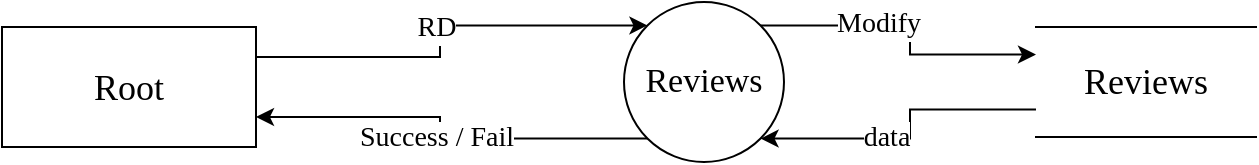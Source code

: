 <mxfile version="17.2.3" type="device"><diagram id="HeBkzXPH-GdMvk_lJBK_" name="Page-1"><mxGraphModel dx="1106" dy="653" grid="1" gridSize="10" guides="1" tooltips="1" connect="1" arrows="1" fold="1" page="1" pageScale="1" pageWidth="827" pageHeight="1169" background="none" math="0" shadow="0"><root><mxCell id="0"/><mxCell id="1" parent="0"/><mxCell id="6l1TLSjAQP7HA2U_qRRk-19" value="" style="edgeStyle=orthogonalEdgeStyle;rounded=0;orthogonalLoop=1;jettySize=auto;html=1;fontFamily=Times New Roman;fontSize=16;entryX=0.25;entryY=1;entryDx=0;entryDy=0;exitX=1;exitY=0;exitDx=0;exitDy=0;" parent="1" edge="1"><mxGeometry relative="1" as="geometry"><mxPoint x="660" y="100" as="targetPoint"/></mxGeometry></mxCell><mxCell id="6l1TLSjAQP7HA2U_qRRk-21" style="edgeStyle=orthogonalEdgeStyle;rounded=0;orthogonalLoop=1;jettySize=auto;html=1;exitX=0.75;exitY=1;exitDx=0;exitDy=0;entryX=1;entryY=1;entryDx=0;entryDy=0;fontFamily=Times New Roman;fontSize=16;" parent="1" edge="1"><mxGeometry relative="1" as="geometry"><Array as="points"><mxPoint x="720" y="247"/></Array><mxPoint x="720" y="100" as="sourcePoint"/></mxGeometry></mxCell><mxCell id="ppLeph98q2jPRG6dnW5D-12" value="&lt;font style=&quot;font-size: 18px&quot;&gt;Root&lt;/font&gt;" style="rounded=0;whiteSpace=wrap;html=1;fontFamily=Times New Roman;" parent="1" vertex="1"><mxGeometry x="103" y="72.5" width="127" height="60" as="geometry"/></mxCell><mxCell id="ybVQCAMKLovBi2533NB--46" style="edgeStyle=orthogonalEdgeStyle;rounded=0;orthogonalLoop=1;jettySize=auto;html=1;exitX=1;exitY=0;exitDx=0;exitDy=0;entryX=0;entryY=0.25;entryDx=0;entryDy=0;fontSize=17;elbow=vertical;fontFamily=Times New Roman;" parent="1" source="ybVQCAMKLovBi2533NB--50" target="ybVQCAMKLovBi2533NB--53" edge="1"><mxGeometry relative="1" as="geometry"/></mxCell><mxCell id="ybVQCAMKLovBi2533NB--47" value="Modify" style="edgeLabel;html=1;align=center;verticalAlign=middle;resizable=0;points=[];fontSize=14;fontFamily=Times New Roman;" parent="ybVQCAMKLovBi2533NB--46" connectable="0" vertex="1"><mxGeometry x="-0.239" y="1" relative="1" as="geometry"><mxPoint as="offset"/></mxGeometry></mxCell><mxCell id="ybVQCAMKLovBi2533NB--48" style="rounded=0;orthogonalLoop=1;jettySize=auto;html=1;exitX=0;exitY=1;exitDx=0;exitDy=0;fontSize=17;startArrow=none;startFill=0;endArrow=classic;endFill=1;entryX=1;entryY=0.75;entryDx=0;entryDy=0;edgeStyle=orthogonalEdgeStyle;fontFamily=Times New Roman;" parent="1" source="ybVQCAMKLovBi2533NB--50" target="ppLeph98q2jPRG6dnW5D-12" edge="1"><mxGeometry relative="1" as="geometry"><mxPoint x="334" y="120" as="targetPoint"/></mxGeometry></mxCell><mxCell id="ybVQCAMKLovBi2533NB--49" value="Success / Fail" style="edgeLabel;html=1;align=center;verticalAlign=middle;resizable=0;points=[];fontSize=14;fontFamily=Times New Roman;" parent="ybVQCAMKLovBi2533NB--48" connectable="0" vertex="1"><mxGeometry x="-0.829" y="2" relative="1" as="geometry"><mxPoint x="-88" y="-3" as="offset"/></mxGeometry></mxCell><mxCell id="ybVQCAMKLovBi2533NB--50" value="&lt;p&gt;&lt;span style=&quot;line-height: 1.1&quot;&gt;&lt;font style=&quot;font-size: 17px&quot;&gt;Reviews&lt;/font&gt;&lt;/span&gt;&lt;/p&gt;" style="ellipse;whiteSpace=wrap;html=1;aspect=fixed;shadow=0;sketch=0;rotation=0;fontFamily=Times New Roman;" parent="1" vertex="1"><mxGeometry x="414" y="60" width="80" height="80" as="geometry"/></mxCell><mxCell id="ybVQCAMKLovBi2533NB--51" style="edgeStyle=orthogonalEdgeStyle;rounded=0;orthogonalLoop=1;jettySize=auto;html=1;exitX=0;exitY=0.75;exitDx=0;exitDy=0;entryX=1;entryY=1;entryDx=0;entryDy=0;fontSize=17;elbow=vertical;fontFamily=Times New Roman;" parent="1" source="ybVQCAMKLovBi2533NB--53" target="ybVQCAMKLovBi2533NB--50" edge="1"><mxGeometry relative="1" as="geometry"/></mxCell><mxCell id="ybVQCAMKLovBi2533NB--52" value="data" style="edgeLabel;html=1;align=center;verticalAlign=middle;resizable=0;points=[];fontSize=14;fontFamily=Times New Roman;" parent="ybVQCAMKLovBi2533NB--51" connectable="0" vertex="1"><mxGeometry x="0.12" y="3" relative="1" as="geometry"><mxPoint x="-5" y="-4" as="offset"/></mxGeometry></mxCell><mxCell id="ybVQCAMKLovBi2533NB--53" value="&lt;font style=&quot;font-size: 18px&quot;&gt;Reviews&lt;/font&gt;" style="shape=partialRectangle;whiteSpace=wrap;html=1;left=0;right=0;fillColor=default;rounded=0;shadow=0;glass=0;sketch=0;fontFamily=Times New Roman;fontSize=16;gradientColor=none;" parent="1" vertex="1"><mxGeometry x="620" y="72.5" width="110" height="55" as="geometry"/></mxCell><mxCell id="ybVQCAMKLovBi2533NB--54" style="rounded=0;orthogonalLoop=1;jettySize=auto;html=1;entryX=0;entryY=0;entryDx=0;entryDy=0;fontSize=17;startArrow=none;startFill=0;endArrow=classic;endFill=1;exitX=1;exitY=0.25;exitDx=0;exitDy=0;edgeStyle=orthogonalEdgeStyle;fontFamily=Times New Roman;" parent="1" source="ppLeph98q2jPRG6dnW5D-12" target="ybVQCAMKLovBi2533NB--50" edge="1"><mxGeometry relative="1" as="geometry"><mxPoint x="334" y="80" as="sourcePoint"/></mxGeometry></mxCell><mxCell id="ybVQCAMKLovBi2533NB--55" value="RD" style="edgeLabel;html=1;align=center;verticalAlign=middle;resizable=0;points=[];fontSize=14;fontFamily=Times New Roman;" parent="ybVQCAMKLovBi2533NB--54" connectable="0" vertex="1"><mxGeometry x="0.845" y="-1" relative="1" as="geometry"><mxPoint x="-89" as="offset"/></mxGeometry></mxCell></root></mxGraphModel></diagram></mxfile>